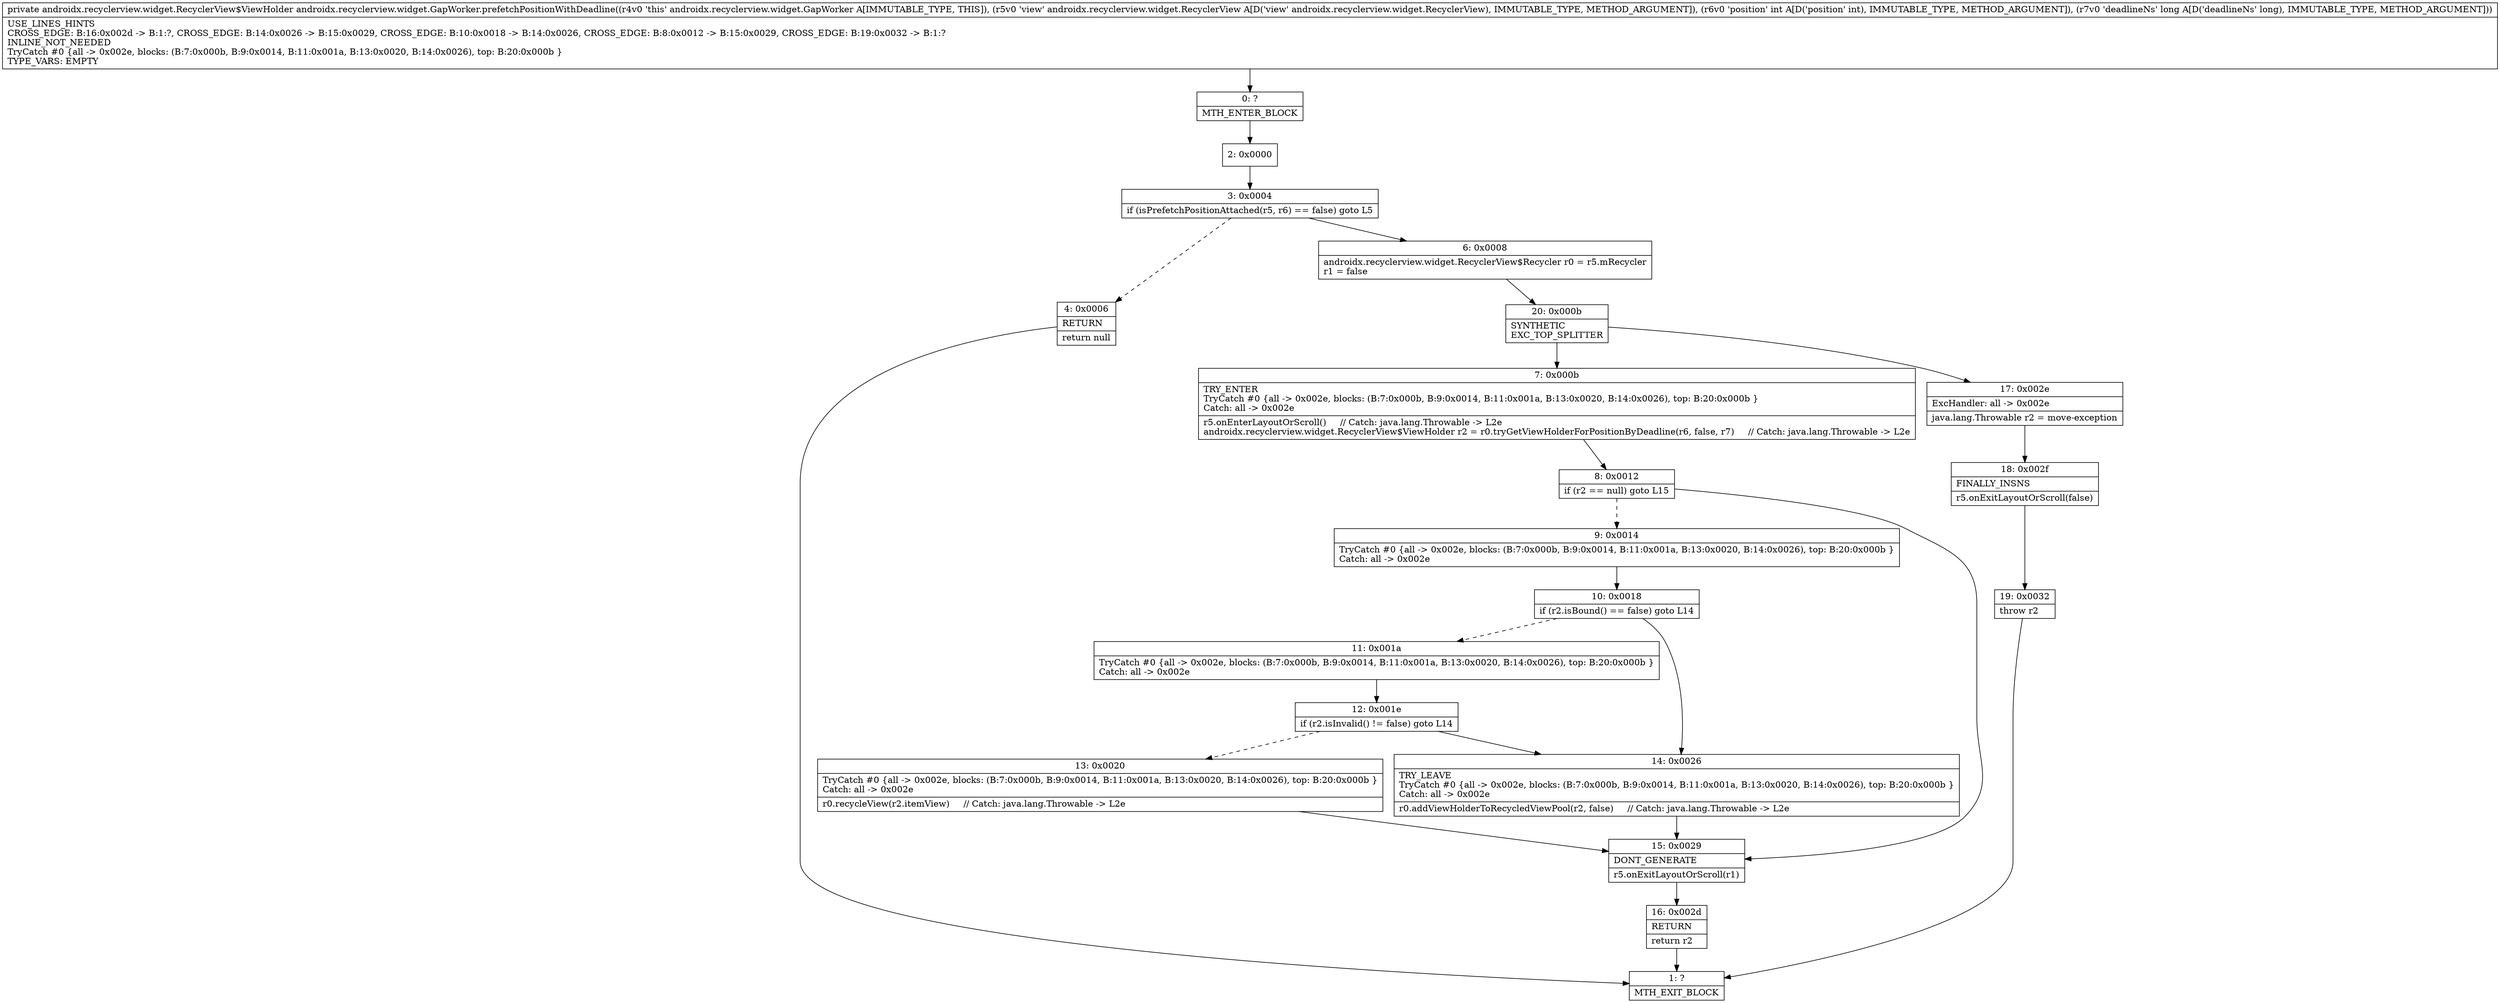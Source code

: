 digraph "CFG forandroidx.recyclerview.widget.GapWorker.prefetchPositionWithDeadline(Landroidx\/recyclerview\/widget\/RecyclerView;IJ)Landroidx\/recyclerview\/widget\/RecyclerView$ViewHolder;" {
Node_0 [shape=record,label="{0\:\ ?|MTH_ENTER_BLOCK\l}"];
Node_2 [shape=record,label="{2\:\ 0x0000}"];
Node_3 [shape=record,label="{3\:\ 0x0004|if (isPrefetchPositionAttached(r5, r6) == false) goto L5\l}"];
Node_4 [shape=record,label="{4\:\ 0x0006|RETURN\l|return null\l}"];
Node_1 [shape=record,label="{1\:\ ?|MTH_EXIT_BLOCK\l}"];
Node_6 [shape=record,label="{6\:\ 0x0008|androidx.recyclerview.widget.RecyclerView$Recycler r0 = r5.mRecycler\lr1 = false\l}"];
Node_20 [shape=record,label="{20\:\ 0x000b|SYNTHETIC\lEXC_TOP_SPLITTER\l}"];
Node_7 [shape=record,label="{7\:\ 0x000b|TRY_ENTER\lTryCatch #0 \{all \-\> 0x002e, blocks: (B:7:0x000b, B:9:0x0014, B:11:0x001a, B:13:0x0020, B:14:0x0026), top: B:20:0x000b \}\lCatch: all \-\> 0x002e\l|r5.onEnterLayoutOrScroll()     \/\/ Catch: java.lang.Throwable \-\> L2e\landroidx.recyclerview.widget.RecyclerView$ViewHolder r2 = r0.tryGetViewHolderForPositionByDeadline(r6, false, r7)     \/\/ Catch: java.lang.Throwable \-\> L2e\l}"];
Node_8 [shape=record,label="{8\:\ 0x0012|if (r2 == null) goto L15\l}"];
Node_9 [shape=record,label="{9\:\ 0x0014|TryCatch #0 \{all \-\> 0x002e, blocks: (B:7:0x000b, B:9:0x0014, B:11:0x001a, B:13:0x0020, B:14:0x0026), top: B:20:0x000b \}\lCatch: all \-\> 0x002e\l}"];
Node_10 [shape=record,label="{10\:\ 0x0018|if (r2.isBound() == false) goto L14\l}"];
Node_11 [shape=record,label="{11\:\ 0x001a|TryCatch #0 \{all \-\> 0x002e, blocks: (B:7:0x000b, B:9:0x0014, B:11:0x001a, B:13:0x0020, B:14:0x0026), top: B:20:0x000b \}\lCatch: all \-\> 0x002e\l}"];
Node_12 [shape=record,label="{12\:\ 0x001e|if (r2.isInvalid() != false) goto L14\l}"];
Node_13 [shape=record,label="{13\:\ 0x0020|TryCatch #0 \{all \-\> 0x002e, blocks: (B:7:0x000b, B:9:0x0014, B:11:0x001a, B:13:0x0020, B:14:0x0026), top: B:20:0x000b \}\lCatch: all \-\> 0x002e\l|r0.recycleView(r2.itemView)     \/\/ Catch: java.lang.Throwable \-\> L2e\l}"];
Node_14 [shape=record,label="{14\:\ 0x0026|TRY_LEAVE\lTryCatch #0 \{all \-\> 0x002e, blocks: (B:7:0x000b, B:9:0x0014, B:11:0x001a, B:13:0x0020, B:14:0x0026), top: B:20:0x000b \}\lCatch: all \-\> 0x002e\l|r0.addViewHolderToRecycledViewPool(r2, false)     \/\/ Catch: java.lang.Throwable \-\> L2e\l}"];
Node_15 [shape=record,label="{15\:\ 0x0029|DONT_GENERATE\l|r5.onExitLayoutOrScroll(r1)\l}"];
Node_16 [shape=record,label="{16\:\ 0x002d|RETURN\l|return r2\l}"];
Node_17 [shape=record,label="{17\:\ 0x002e|ExcHandler: all \-\> 0x002e\l|java.lang.Throwable r2 = move\-exception\l}"];
Node_18 [shape=record,label="{18\:\ 0x002f|FINALLY_INSNS\l|r5.onExitLayoutOrScroll(false)\l}"];
Node_19 [shape=record,label="{19\:\ 0x0032|throw r2\l}"];
MethodNode[shape=record,label="{private androidx.recyclerview.widget.RecyclerView$ViewHolder androidx.recyclerview.widget.GapWorker.prefetchPositionWithDeadline((r4v0 'this' androidx.recyclerview.widget.GapWorker A[IMMUTABLE_TYPE, THIS]), (r5v0 'view' androidx.recyclerview.widget.RecyclerView A[D('view' androidx.recyclerview.widget.RecyclerView), IMMUTABLE_TYPE, METHOD_ARGUMENT]), (r6v0 'position' int A[D('position' int), IMMUTABLE_TYPE, METHOD_ARGUMENT]), (r7v0 'deadlineNs' long A[D('deadlineNs' long), IMMUTABLE_TYPE, METHOD_ARGUMENT]))  | USE_LINES_HINTS\lCROSS_EDGE: B:16:0x002d \-\> B:1:?, CROSS_EDGE: B:14:0x0026 \-\> B:15:0x0029, CROSS_EDGE: B:10:0x0018 \-\> B:14:0x0026, CROSS_EDGE: B:8:0x0012 \-\> B:15:0x0029, CROSS_EDGE: B:19:0x0032 \-\> B:1:?\lINLINE_NOT_NEEDED\lTryCatch #0 \{all \-\> 0x002e, blocks: (B:7:0x000b, B:9:0x0014, B:11:0x001a, B:13:0x0020, B:14:0x0026), top: B:20:0x000b \}\lTYPE_VARS: EMPTY\l}"];
MethodNode -> Node_0;Node_0 -> Node_2;
Node_2 -> Node_3;
Node_3 -> Node_4[style=dashed];
Node_3 -> Node_6;
Node_4 -> Node_1;
Node_6 -> Node_20;
Node_20 -> Node_7;
Node_20 -> Node_17;
Node_7 -> Node_8;
Node_8 -> Node_9[style=dashed];
Node_8 -> Node_15;
Node_9 -> Node_10;
Node_10 -> Node_11[style=dashed];
Node_10 -> Node_14;
Node_11 -> Node_12;
Node_12 -> Node_13[style=dashed];
Node_12 -> Node_14;
Node_13 -> Node_15;
Node_14 -> Node_15;
Node_15 -> Node_16;
Node_16 -> Node_1;
Node_17 -> Node_18;
Node_18 -> Node_19;
Node_19 -> Node_1;
}

